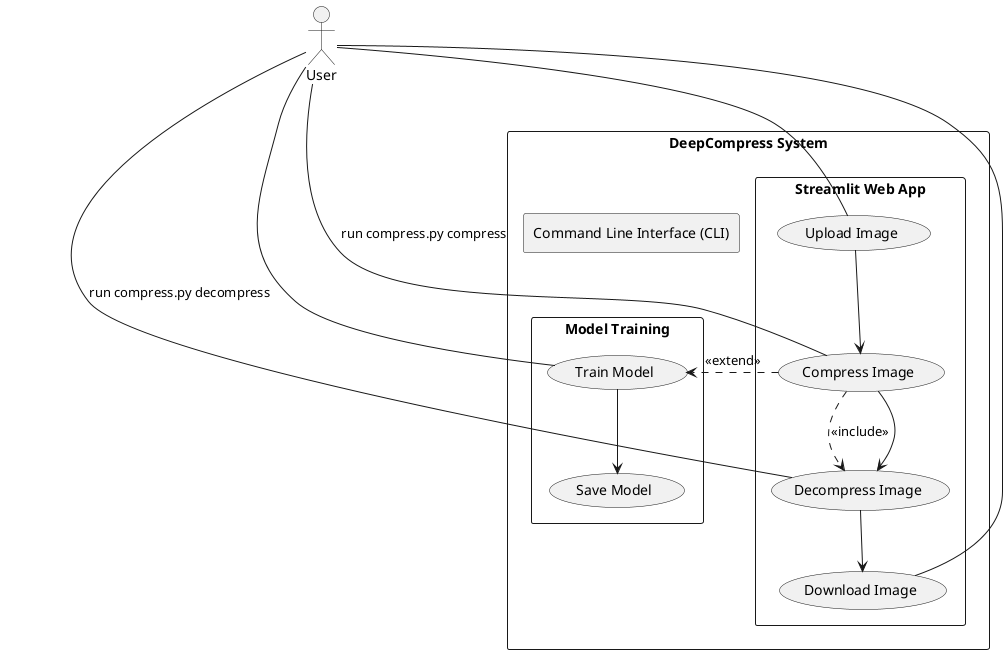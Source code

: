 @startuml
' DeepCompress Use Case Diagram

actor User

rectangle "DeepCompress System" {
  rectangle "Streamlit Web App" as WebApp {
    User -- (Upload Image)
    (Upload Image) --> (Compress Image)
    (Compress Image) --> (Decompress Image)
    (Decompress Image) --> (Download Image)
    User -- (Download Image)
  }
  rectangle "Command Line Interface (CLI)" as CLI {
    User -- (Compress Image) : "run compress.py compress"
    User -- (Decompress Image) : "run compress.py decompress"
  }
  rectangle "Model Training" as Training {
    User -- (Train Model)
    (Train Model) --> (Save Model)
  }
}

(Compress Image) .> (Decompress Image) : <<include>>
(Compress Image) .> (Train Model) : <<extend>>

@enduml 